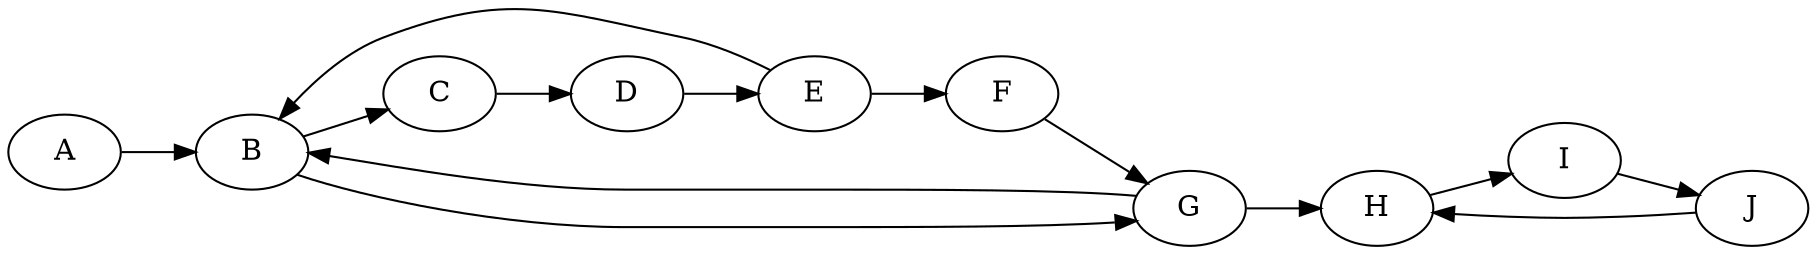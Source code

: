 digraph {
rankdir = "LR"
A -> B
B -> C 
C -> D 
D -> E
E -> F 
E -> B
F -> G 
B -> G
G -> B
G -> H
H -> I 
I -> J
J -> H
}